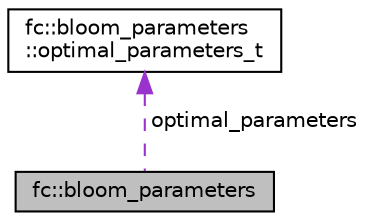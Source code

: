 digraph "fc::bloom_parameters"
{
  edge [fontname="Helvetica",fontsize="10",labelfontname="Helvetica",labelfontsize="10"];
  node [fontname="Helvetica",fontsize="10",shape=record];
  Node1 [label="fc::bloom_parameters",height=0.2,width=0.4,color="black", fillcolor="grey75", style="filled", fontcolor="black"];
  Node2 -> Node1 [dir="back",color="darkorchid3",fontsize="10",style="dashed",label=" optimal_parameters" ,fontname="Helvetica"];
  Node2 [label="fc::bloom_parameters\l::optimal_parameters_t",height=0.2,width=0.4,color="black", fillcolor="white", style="filled",URL="$structfc_1_1bloom__parameters_1_1optimal__parameters__t.html"];
}
